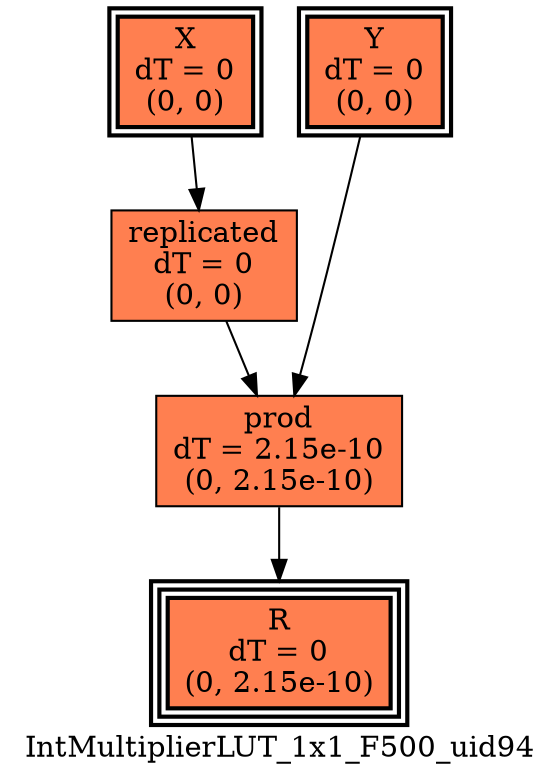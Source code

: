digraph IntMultiplierLUT_1x1_F500_uid94
{
	//graph drawing options
	label=IntMultiplierLUT_1x1_F500_uid94;
	labelloc=bottom;
	labeljust=right;
	ratio=auto;
	nodesep=0.25;
	ranksep=0.5;

	//input/output signals of operator IntMultiplierLUT_1x1_F500_uid94
	X__IntMultiplierLUT_1x1_F500_uid94 [ label="X\ndT = 0\n(0, 0)", shape=box, color=black, style="bold, filled", fillcolor=coral, peripheries=2 ];
	Y__IntMultiplierLUT_1x1_F500_uid94 [ label="Y\ndT = 0\n(0, 0)", shape=box, color=black, style="bold, filled", fillcolor=coral, peripheries=2 ];
	R__IntMultiplierLUT_1x1_F500_uid94 [ label="R\ndT = 0\n(0, 2.15e-10)", shape=box, color=black, style="bold, filled", fillcolor=coral, peripheries=3 ];
	{rank=same X__IntMultiplierLUT_1x1_F500_uid94, Y__IntMultiplierLUT_1x1_F500_uid94};
	{rank=same R__IntMultiplierLUT_1x1_F500_uid94};
	//internal signals of operator IntMultiplierLUT_1x1_F500_uid94
	replicated__IntMultiplierLUT_1x1_F500_uid94 [ label="replicated\ndT = 0\n(0, 0)", shape=box, color=black, style=filled, fillcolor=coral, peripheries=1 ];
	prod__IntMultiplierLUT_1x1_F500_uid94 [ label="prod\ndT = 2.15e-10\n(0, 2.15e-10)", shape=box, color=black, style=filled, fillcolor=coral, peripheries=1 ];

	//subcomponents of operator IntMultiplierLUT_1x1_F500_uid94

	//input and internal signal connections of operator IntMultiplierLUT_1x1_F500_uid94
	X__IntMultiplierLUT_1x1_F500_uid94 -> replicated__IntMultiplierLUT_1x1_F500_uid94 [ arrowhead=normal, arrowsize=1.0, arrowtail=normal, color=black, dir=forward  ];
	Y__IntMultiplierLUT_1x1_F500_uid94 -> prod__IntMultiplierLUT_1x1_F500_uid94 [ arrowhead=normal, arrowsize=1.0, arrowtail=normal, color=black, dir=forward  ];
	replicated__IntMultiplierLUT_1x1_F500_uid94 -> prod__IntMultiplierLUT_1x1_F500_uid94 [ arrowhead=normal, arrowsize=1.0, arrowtail=normal, color=black, dir=forward  ];
	prod__IntMultiplierLUT_1x1_F500_uid94 -> R__IntMultiplierLUT_1x1_F500_uid94 [ arrowhead=normal, arrowsize=1.0, arrowtail=normal, color=black, dir=forward  ];
}

